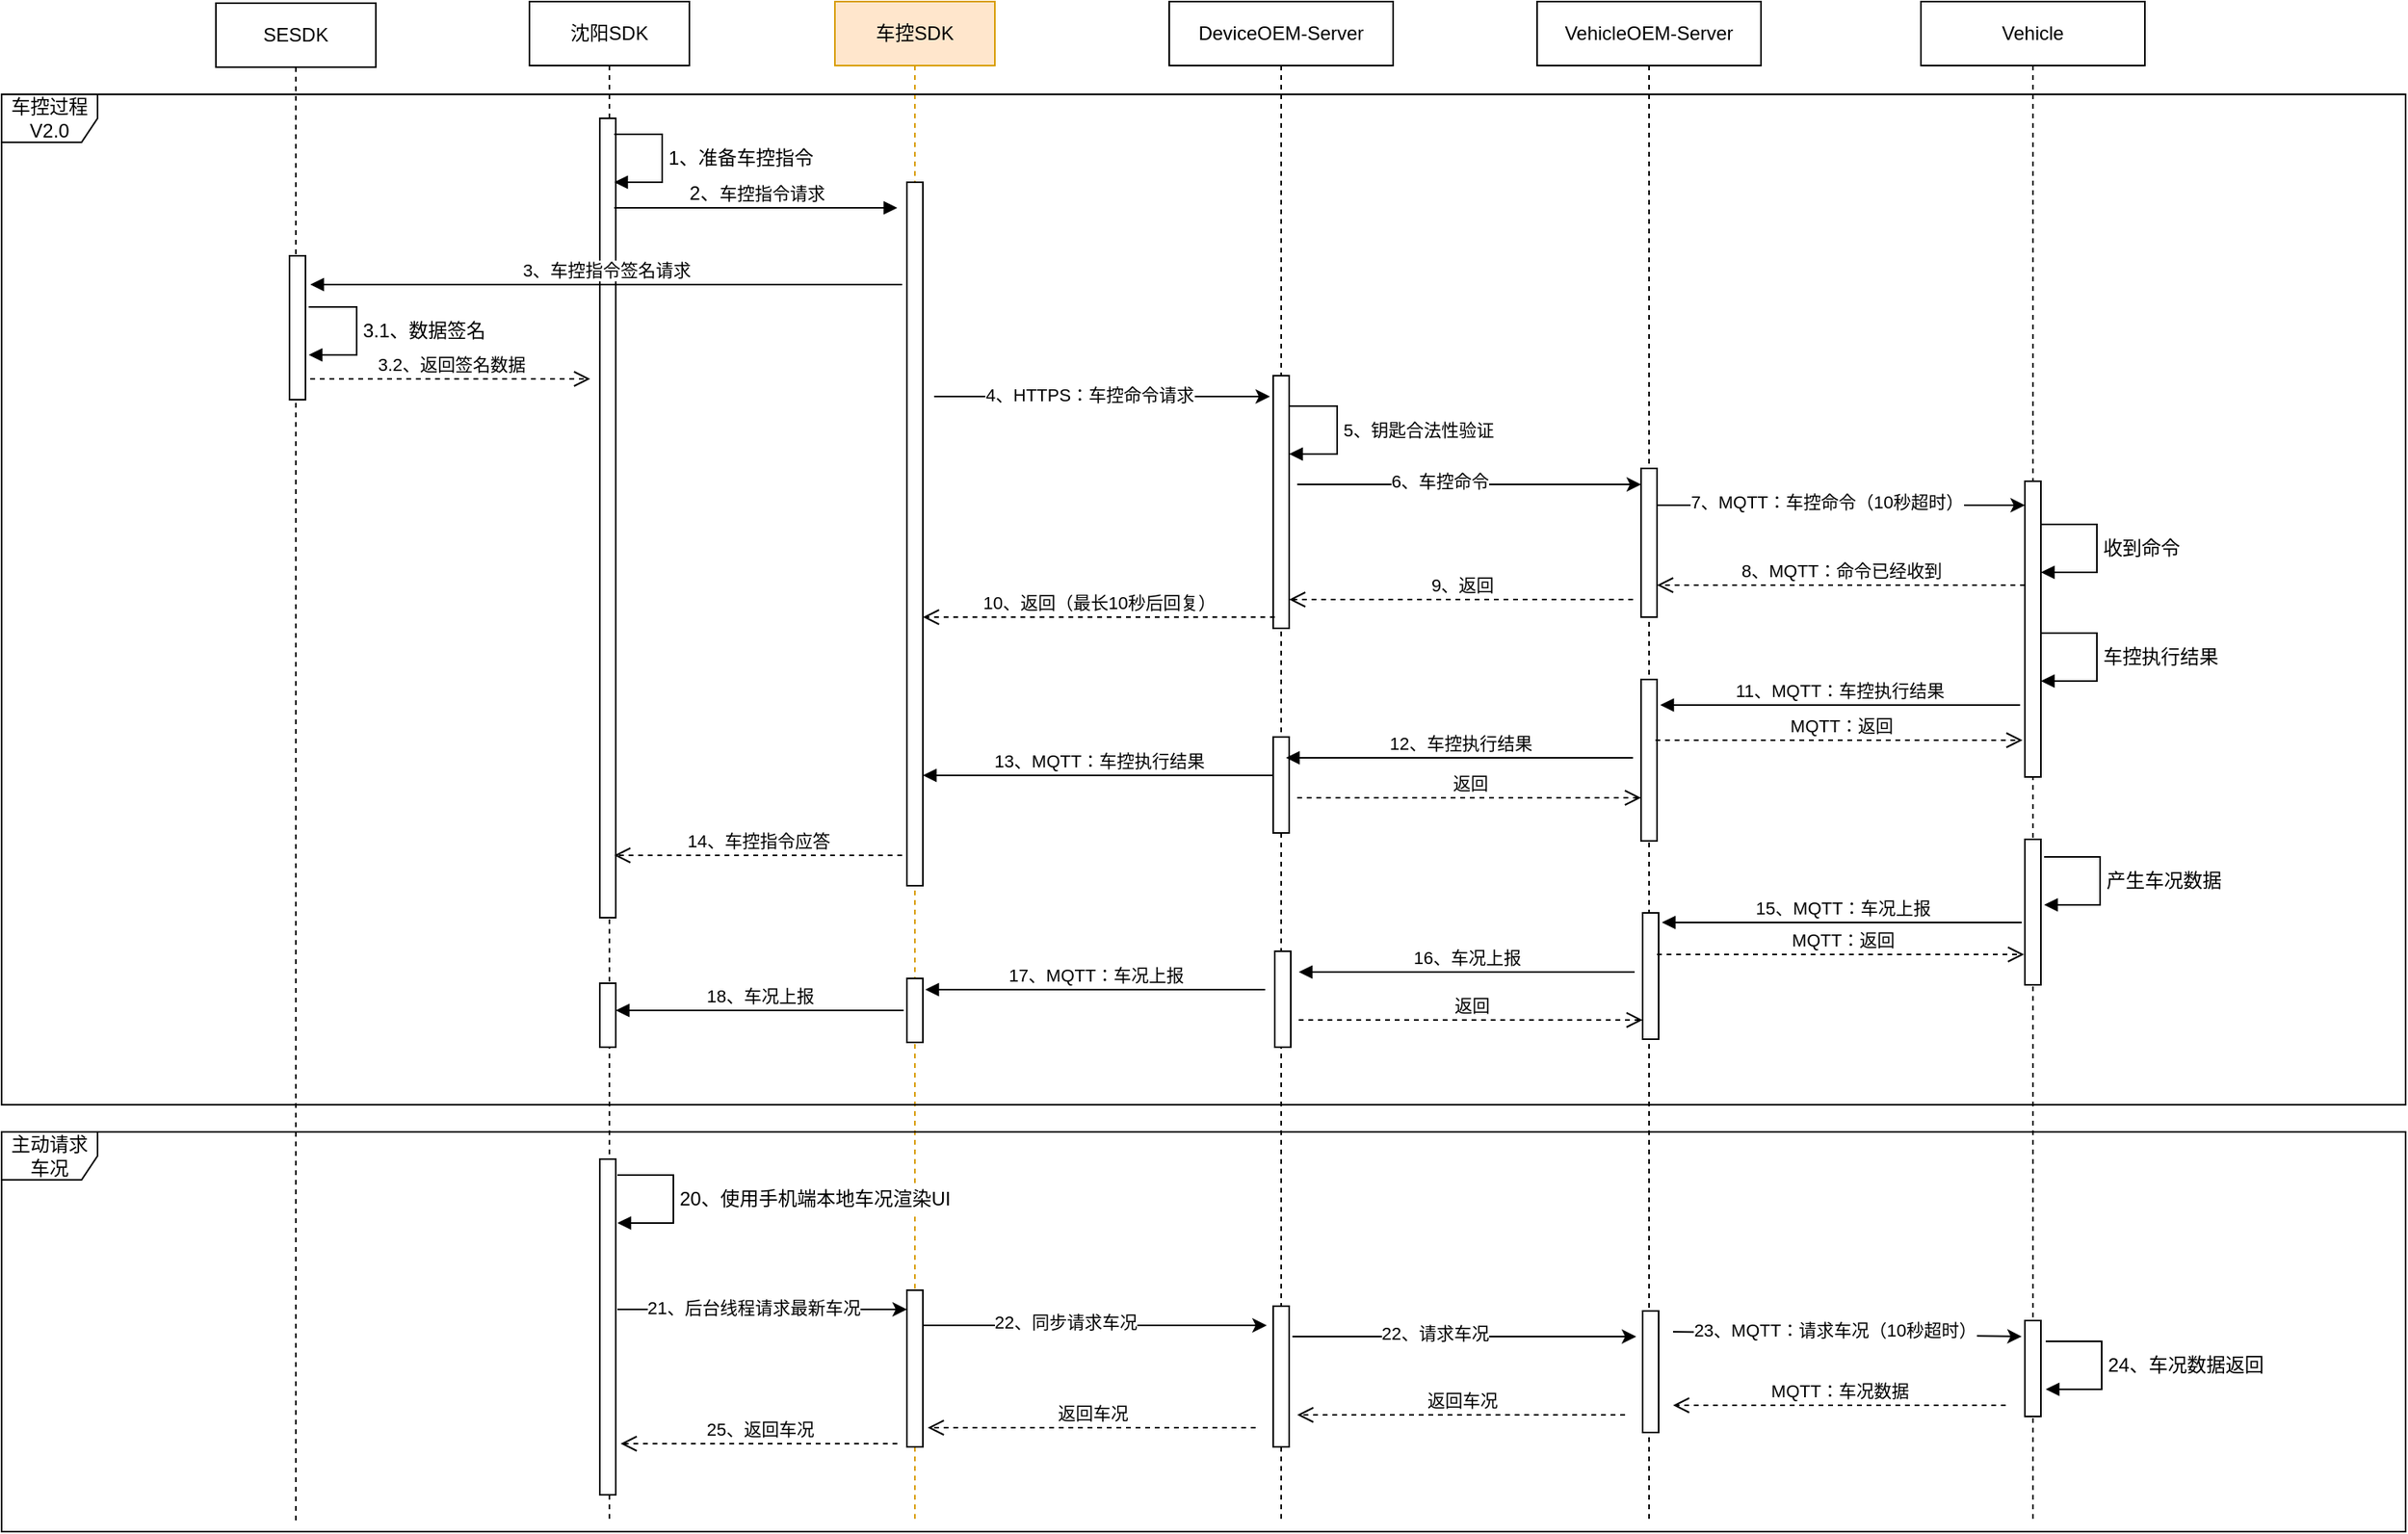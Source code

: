 <mxfile version="24.7.15">
  <diagram name="第 1 页" id="_HwajRiNFtwBDf4wMEr2">
    <mxGraphModel dx="2901" dy="1193" grid="1" gridSize="10" guides="1" tooltips="1" connect="1" arrows="1" fold="1" page="1" pageScale="1" pageWidth="827" pageHeight="1169" math="0" shadow="0">
      <root>
        <mxCell id="0" />
        <mxCell id="1" parent="0" />
        <mxCell id="nmwjDRBDZmFMRTuQTV6h-51" value="车控SDK" style="shape=umlLifeline;perimeter=lifelinePerimeter;whiteSpace=wrap;html=1;container=0;dropTarget=0;collapsible=0;recursiveResize=0;outlineConnect=0;portConstraint=eastwest;newEdgeStyle={&quot;edgeStyle&quot;:&quot;elbowEdgeStyle&quot;,&quot;elbow&quot;:&quot;vertical&quot;,&quot;curved&quot;:0,&quot;rounded&quot;:0};fillColor=#ffe6cc;strokeColor=#d79b00;" parent="1" vertex="1">
          <mxGeometry x="-272" y="40" width="100" height="950" as="geometry" />
        </mxCell>
        <mxCell id="nmwjDRBDZmFMRTuQTV6h-52" value="" style="html=1;points=[];perimeter=orthogonalPerimeter;outlineConnect=0;targetShapes=umlLifeline;portConstraint=eastwest;newEdgeStyle={&quot;edgeStyle&quot;:&quot;elbowEdgeStyle&quot;,&quot;elbow&quot;:&quot;vertical&quot;,&quot;curved&quot;:0,&quot;rounded&quot;:0};" parent="nmwjDRBDZmFMRTuQTV6h-51" vertex="1">
          <mxGeometry x="45" y="113" width="10" height="440" as="geometry" />
        </mxCell>
        <mxCell id="nmwjDRBDZmFMRTuQTV6h-53" value="沈阳SDK" style="shape=umlLifeline;perimeter=lifelinePerimeter;whiteSpace=wrap;html=1;container=0;dropTarget=0;collapsible=0;recursiveResize=0;outlineConnect=0;portConstraint=eastwest;newEdgeStyle={&quot;edgeStyle&quot;:&quot;elbowEdgeStyle&quot;,&quot;elbow&quot;:&quot;vertical&quot;,&quot;curved&quot;:0,&quot;rounded&quot;:0};" parent="1" vertex="1">
          <mxGeometry x="-463" y="40" width="100" height="950" as="geometry" />
        </mxCell>
        <mxCell id="nmwjDRBDZmFMRTuQTV6h-54" value="" style="html=1;points=[];perimeter=orthogonalPerimeter;outlineConnect=0;targetShapes=umlLifeline;portConstraint=eastwest;newEdgeStyle={&quot;edgeStyle&quot;:&quot;elbowEdgeStyle&quot;,&quot;elbow&quot;:&quot;vertical&quot;,&quot;curved&quot;:0,&quot;rounded&quot;:0};" parent="nmwjDRBDZmFMRTuQTV6h-53" vertex="1">
          <mxGeometry x="44" y="73" width="10" height="500" as="geometry" />
        </mxCell>
        <mxCell id="UPgxkfS9yM4EmyFrJnMO-11" value="" style="html=1;points=[];perimeter=orthogonalPerimeter;outlineConnect=0;targetShapes=umlLifeline;portConstraint=eastwest;newEdgeStyle={&quot;edgeStyle&quot;:&quot;elbowEdgeStyle&quot;,&quot;elbow&quot;:&quot;vertical&quot;,&quot;curved&quot;:0,&quot;rounded&quot;:0};" vertex="1" parent="nmwjDRBDZmFMRTuQTV6h-53">
          <mxGeometry x="44" y="614" width="10" height="40" as="geometry" />
        </mxCell>
        <mxCell id="UPgxkfS9yM4EmyFrJnMO-29" value="" style="html=1;points=[];perimeter=orthogonalPerimeter;outlineConnect=0;targetShapes=umlLifeline;portConstraint=eastwest;newEdgeStyle={&quot;edgeStyle&quot;:&quot;elbowEdgeStyle&quot;,&quot;elbow&quot;:&quot;vertical&quot;,&quot;curved&quot;:0,&quot;rounded&quot;:0};" vertex="1" parent="nmwjDRBDZmFMRTuQTV6h-53">
          <mxGeometry x="44" y="724" width="10" height="210" as="geometry" />
        </mxCell>
        <mxCell id="nmwjDRBDZmFMRTuQTV6h-55" value="&lt;span style=&quot;font-size: 12px; text-align: left;&quot;&gt;2、&lt;/span&gt;车控指令请求" style="html=1;verticalAlign=bottom;endArrow=none;edgeStyle=elbowEdgeStyle;elbow=horizontal;curved=0;rounded=0;startArrow=block;startFill=1;endFill=0;" parent="1" edge="1">
          <mxGeometry relative="1" as="geometry">
            <mxPoint x="-233" y="169" as="sourcePoint" />
            <Array as="points" />
            <mxPoint x="-410" y="169" as="targetPoint" />
          </mxGeometry>
        </mxCell>
        <mxCell id="nmwjDRBDZmFMRTuQTV6h-57" value="DeviceOEM-Server" style="shape=umlLifeline;perimeter=lifelinePerimeter;whiteSpace=wrap;html=1;container=0;dropTarget=0;collapsible=0;recursiveResize=0;outlineConnect=0;portConstraint=eastwest;newEdgeStyle={&quot;edgeStyle&quot;:&quot;elbowEdgeStyle&quot;,&quot;elbow&quot;:&quot;vertical&quot;,&quot;curved&quot;:0,&quot;rounded&quot;:0};" parent="1" vertex="1">
          <mxGeometry x="-63" y="40" width="140" height="950" as="geometry" />
        </mxCell>
        <mxCell id="nmwjDRBDZmFMRTuQTV6h-58" value="" style="html=1;points=[];perimeter=orthogonalPerimeter;outlineConnect=0;targetShapes=umlLifeline;portConstraint=eastwest;newEdgeStyle={&quot;edgeStyle&quot;:&quot;elbowEdgeStyle&quot;,&quot;elbow&quot;:&quot;vertical&quot;,&quot;curved&quot;:0,&quot;rounded&quot;:0};" parent="nmwjDRBDZmFMRTuQTV6h-57" vertex="1">
          <mxGeometry x="65" y="234" width="10" height="158" as="geometry" />
        </mxCell>
        <mxCell id="nmwjDRBDZmFMRTuQTV6h-78" value="" style="html=1;points=[];perimeter=orthogonalPerimeter;outlineConnect=0;targetShapes=umlLifeline;portConstraint=eastwest;newEdgeStyle={&quot;edgeStyle&quot;:&quot;elbowEdgeStyle&quot;,&quot;elbow&quot;:&quot;vertical&quot;,&quot;curved&quot;:0,&quot;rounded&quot;:0};" parent="nmwjDRBDZmFMRTuQTV6h-57" vertex="1">
          <mxGeometry x="65" y="460" width="10" height="60" as="geometry" />
        </mxCell>
        <mxCell id="nmwjDRBDZmFMRTuQTV6h-59" value="VehicleOEM-Server" style="shape=umlLifeline;perimeter=lifelinePerimeter;whiteSpace=wrap;html=1;container=0;dropTarget=0;collapsible=0;recursiveResize=0;outlineConnect=0;portConstraint=eastwest;newEdgeStyle={&quot;edgeStyle&quot;:&quot;elbowEdgeStyle&quot;,&quot;elbow&quot;:&quot;vertical&quot;,&quot;curved&quot;:0,&quot;rounded&quot;:0};" parent="1" vertex="1">
          <mxGeometry x="167" y="40" width="140" height="950" as="geometry" />
        </mxCell>
        <mxCell id="nmwjDRBDZmFMRTuQTV6h-60" value="" style="html=1;points=[];perimeter=orthogonalPerimeter;outlineConnect=0;targetShapes=umlLifeline;portConstraint=eastwest;newEdgeStyle={&quot;edgeStyle&quot;:&quot;elbowEdgeStyle&quot;,&quot;elbow&quot;:&quot;vertical&quot;,&quot;curved&quot;:0,&quot;rounded&quot;:0};" parent="nmwjDRBDZmFMRTuQTV6h-59" vertex="1">
          <mxGeometry x="65" y="292" width="10" height="93" as="geometry" />
        </mxCell>
        <mxCell id="nmwjDRBDZmFMRTuQTV6h-82" value="" style="html=1;points=[];perimeter=orthogonalPerimeter;outlineConnect=0;targetShapes=umlLifeline;portConstraint=eastwest;newEdgeStyle={&quot;edgeStyle&quot;:&quot;elbowEdgeStyle&quot;,&quot;elbow&quot;:&quot;vertical&quot;,&quot;curved&quot;:0,&quot;rounded&quot;:0};" parent="nmwjDRBDZmFMRTuQTV6h-59" vertex="1">
          <mxGeometry x="65" y="424" width="10" height="101" as="geometry" />
        </mxCell>
        <mxCell id="nmwjDRBDZmFMRTuQTV6h-117" value="" style="html=1;points=[];perimeter=orthogonalPerimeter;outlineConnect=0;targetShapes=umlLifeline;portConstraint=eastwest;newEdgeStyle={&quot;edgeStyle&quot;:&quot;elbowEdgeStyle&quot;,&quot;elbow&quot;:&quot;vertical&quot;,&quot;curved&quot;:0,&quot;rounded&quot;:0};" parent="nmwjDRBDZmFMRTuQTV6h-59" vertex="1">
          <mxGeometry x="-164" y="594" width="10" height="60" as="geometry" />
        </mxCell>
        <mxCell id="nmwjDRBDZmFMRTuQTV6h-118" value="" style="html=1;points=[];perimeter=orthogonalPerimeter;outlineConnect=0;targetShapes=umlLifeline;portConstraint=eastwest;newEdgeStyle={&quot;edgeStyle&quot;:&quot;elbowEdgeStyle&quot;,&quot;elbow&quot;:&quot;vertical&quot;,&quot;curved&quot;:0,&quot;rounded&quot;:0};" parent="nmwjDRBDZmFMRTuQTV6h-59" vertex="1">
          <mxGeometry x="66" y="570" width="10" height="79" as="geometry" />
        </mxCell>
        <mxCell id="nmwjDRBDZmFMRTuQTV6h-121" value="15、MQTT：车况上报" style="html=1;verticalAlign=bottom;endArrow=block;edgeStyle=elbowEdgeStyle;elbow=vertical;curved=0;rounded=0;" parent="nmwjDRBDZmFMRTuQTV6h-59" edge="1">
          <mxGeometry relative="1" as="geometry">
            <mxPoint x="303" y="576" as="sourcePoint" />
            <Array as="points" />
            <mxPoint x="78" y="576" as="targetPoint" />
          </mxGeometry>
        </mxCell>
        <mxCell id="nmwjDRBDZmFMRTuQTV6h-122" value="MQTT：返回" style="html=1;verticalAlign=bottom;endArrow=open;dashed=1;endSize=8;edgeStyle=elbowEdgeStyle;elbow=vertical;curved=0;rounded=0;" parent="nmwjDRBDZmFMRTuQTV6h-59" edge="1">
          <mxGeometry x="0.006" relative="1" as="geometry">
            <mxPoint x="304.5" y="596" as="targetPoint" />
            <Array as="points">
              <mxPoint x="165" y="596" />
            </Array>
            <mxPoint x="75" y="596" as="sourcePoint" />
            <mxPoint as="offset" />
          </mxGeometry>
        </mxCell>
        <mxCell id="nmwjDRBDZmFMRTuQTV6h-123" value="16、车况上报" style="html=1;verticalAlign=bottom;endArrow=block;edgeStyle=elbowEdgeStyle;elbow=vertical;curved=0;rounded=0;" parent="nmwjDRBDZmFMRTuQTV6h-59" edge="1">
          <mxGeometry relative="1" as="geometry">
            <mxPoint x="61" y="607" as="sourcePoint" />
            <Array as="points" />
            <mxPoint x="-149" y="607" as="targetPoint" />
          </mxGeometry>
        </mxCell>
        <mxCell id="nmwjDRBDZmFMRTuQTV6h-125" value="17、MQTT：车况上报" style="html=1;verticalAlign=bottom;endArrow=block;edgeStyle=elbowEdgeStyle;elbow=vertical;curved=0;rounded=0;" parent="nmwjDRBDZmFMRTuQTV6h-59" edge="1">
          <mxGeometry relative="1" as="geometry">
            <mxPoint x="-170" y="618" as="sourcePoint" />
            <Array as="points" />
            <mxPoint x="-382.5" y="618" as="targetPoint" />
          </mxGeometry>
        </mxCell>
        <mxCell id="nmwjDRBDZmFMRTuQTV6h-127" value="返回" style="html=1;verticalAlign=bottom;endArrow=open;dashed=1;endSize=8;edgeStyle=elbowEdgeStyle;elbow=vertical;curved=0;rounded=0;" parent="nmwjDRBDZmFMRTuQTV6h-59" edge="1">
          <mxGeometry x="0.006" relative="1" as="geometry">
            <mxPoint x="66" y="637" as="targetPoint" />
            <Array as="points">
              <mxPoint x="-59" y="637" />
            </Array>
            <mxPoint x="-149" y="637" as="sourcePoint" />
            <mxPoint as="offset" />
          </mxGeometry>
        </mxCell>
        <mxCell id="UPgxkfS9yM4EmyFrJnMO-20" value="" style="html=1;points=[];perimeter=orthogonalPerimeter;outlineConnect=0;targetShapes=umlLifeline;portConstraint=eastwest;newEdgeStyle={&quot;edgeStyle&quot;:&quot;elbowEdgeStyle&quot;,&quot;elbow&quot;:&quot;vertical&quot;,&quot;curved&quot;:0,&quot;rounded&quot;:0};" vertex="1" parent="nmwjDRBDZmFMRTuQTV6h-59">
          <mxGeometry x="66" y="819" width="10" height="76" as="geometry" />
        </mxCell>
        <mxCell id="nmwjDRBDZmFMRTuQTV6h-62" value="Vehicle" style="shape=umlLifeline;perimeter=lifelinePerimeter;whiteSpace=wrap;html=1;container=0;dropTarget=0;collapsible=0;recursiveResize=0;outlineConnect=0;portConstraint=eastwest;newEdgeStyle={&quot;edgeStyle&quot;:&quot;elbowEdgeStyle&quot;,&quot;elbow&quot;:&quot;vertical&quot;,&quot;curved&quot;:0,&quot;rounded&quot;:0};" parent="1" vertex="1">
          <mxGeometry x="407" y="40" width="140" height="950" as="geometry" />
        </mxCell>
        <mxCell id="nmwjDRBDZmFMRTuQTV6h-63" value="" style="html=1;points=[];perimeter=orthogonalPerimeter;outlineConnect=0;targetShapes=umlLifeline;portConstraint=eastwest;newEdgeStyle={&quot;edgeStyle&quot;:&quot;elbowEdgeStyle&quot;,&quot;elbow&quot;:&quot;vertical&quot;,&quot;curved&quot;:0,&quot;rounded&quot;:0};" parent="nmwjDRBDZmFMRTuQTV6h-62" vertex="1">
          <mxGeometry x="65" y="300" width="10" height="185" as="geometry" />
        </mxCell>
        <mxCell id="nmwjDRBDZmFMRTuQTV6h-64" value="收到命令" style="html=1;align=left;spacingLeft=2;endArrow=block;rounded=0;edgeStyle=orthogonalEdgeStyle;curved=0;rounded=0;fontFamily=Helvetica;fontSize=12;fontColor=default;" parent="nmwjDRBDZmFMRTuQTV6h-62" edge="1">
          <mxGeometry relative="1" as="geometry">
            <mxPoint x="75" y="327" as="sourcePoint" />
            <Array as="points">
              <mxPoint x="110" y="327" />
              <mxPoint x="110" y="357" />
            </Array>
            <mxPoint x="75" y="357" as="targetPoint" />
          </mxGeometry>
        </mxCell>
        <mxCell id="nmwjDRBDZmFMRTuQTV6h-115" value="" style="html=1;points=[];perimeter=orthogonalPerimeter;outlineConnect=0;targetShapes=umlLifeline;portConstraint=eastwest;newEdgeStyle={&quot;edgeStyle&quot;:&quot;elbowEdgeStyle&quot;,&quot;elbow&quot;:&quot;vertical&quot;,&quot;curved&quot;:0,&quot;rounded&quot;:0};" parent="nmwjDRBDZmFMRTuQTV6h-62" vertex="1">
          <mxGeometry x="65" y="524" width="10" height="91" as="geometry" />
        </mxCell>
        <mxCell id="UPgxkfS9yM4EmyFrJnMO-21" value="" style="html=1;points=[];perimeter=orthogonalPerimeter;outlineConnect=0;targetShapes=umlLifeline;portConstraint=eastwest;newEdgeStyle={&quot;edgeStyle&quot;:&quot;elbowEdgeStyle&quot;,&quot;elbow&quot;:&quot;vertical&quot;,&quot;curved&quot;:0,&quot;rounded&quot;:0};" vertex="1" parent="nmwjDRBDZmFMRTuQTV6h-62">
          <mxGeometry x="65" y="825" width="10" height="60" as="geometry" />
        </mxCell>
        <mxCell id="nmwjDRBDZmFMRTuQTV6h-67" value="&lt;font style=&quot;font-size: 11px;&quot;&gt;5、钥匙合法性&lt;/font&gt;&lt;span style=&quot;font-size: 11px;&quot;&gt;验证&lt;/span&gt;" style="html=1;align=left;spacingLeft=2;endArrow=block;rounded=0;edgeStyle=orthogonalEdgeStyle;curved=0;rounded=0;fontFamily=Helvetica;fontSize=12;fontColor=default;" parent="1" edge="1">
          <mxGeometry relative="1" as="geometry">
            <mxPoint x="12" y="293" as="sourcePoint" />
            <Array as="points">
              <mxPoint x="42" y="293" />
              <mxPoint x="42" y="323" />
            </Array>
            <mxPoint x="12" y="323" as="targetPoint" />
          </mxGeometry>
        </mxCell>
        <mxCell id="nmwjDRBDZmFMRTuQTV6h-69" value="3.1、数据签名" style="html=1;align=left;spacingLeft=2;endArrow=block;rounded=0;edgeStyle=orthogonalEdgeStyle;curved=0;rounded=0;fontFamily=Helvetica;fontSize=12;fontColor=default;" parent="1" edge="1">
          <mxGeometry relative="1" as="geometry">
            <mxPoint x="-601" y="231" as="sourcePoint" />
            <Array as="points">
              <mxPoint x="-571" y="231" />
              <mxPoint x="-571" y="261" />
            </Array>
            <mxPoint x="-601" y="261" as="targetPoint" />
            <mxPoint as="offset" />
          </mxGeometry>
        </mxCell>
        <mxCell id="nmwjDRBDZmFMRTuQTV6h-70" value="" style="endArrow=classic;html=1;rounded=0;" parent="1" edge="1">
          <mxGeometry width="50" height="50" relative="1" as="geometry">
            <mxPoint x="17" y="342" as="sourcePoint" />
            <mxPoint x="232" y="342" as="targetPoint" />
          </mxGeometry>
        </mxCell>
        <mxCell id="nmwjDRBDZmFMRTuQTV6h-71" value="6、车控命令" style="edgeLabel;html=1;align=center;verticalAlign=middle;resizable=0;points=[];" parent="nmwjDRBDZmFMRTuQTV6h-70" vertex="1" connectable="0">
          <mxGeometry x="-0.17" y="2" relative="1" as="geometry">
            <mxPoint as="offset" />
          </mxGeometry>
        </mxCell>
        <mxCell id="nmwjDRBDZmFMRTuQTV6h-72" value="9、返回" style="html=1;verticalAlign=bottom;endArrow=open;dashed=1;endSize=8;edgeStyle=elbowEdgeStyle;elbow=vertical;curved=0;rounded=0;" parent="1" edge="1">
          <mxGeometry relative="1" as="geometry">
            <mxPoint x="12" y="414" as="targetPoint" />
            <Array as="points" />
            <mxPoint x="227" y="414" as="sourcePoint" />
          </mxGeometry>
        </mxCell>
        <mxCell id="nmwjDRBDZmFMRTuQTV6h-73" value="10、返回（最长10秒后回复）" style="html=1;verticalAlign=bottom;endArrow=open;dashed=1;endSize=8;edgeStyle=elbowEdgeStyle;elbow=vertical;curved=0;rounded=0;" parent="1" edge="1">
          <mxGeometry relative="1" as="geometry">
            <mxPoint x="-217" y="425" as="targetPoint" />
            <Array as="points" />
            <mxPoint x="3" y="425" as="sourcePoint" />
            <mxPoint as="offset" />
          </mxGeometry>
        </mxCell>
        <mxCell id="nmwjDRBDZmFMRTuQTV6h-93" value="车控执行结果" style="html=1;align=left;spacingLeft=2;endArrow=block;rounded=0;edgeStyle=orthogonalEdgeStyle;curved=0;rounded=0;fontFamily=Helvetica;fontSize=12;fontColor=default;" parent="1" edge="1">
          <mxGeometry relative="1" as="geometry">
            <mxPoint x="482" y="435" as="sourcePoint" />
            <Array as="points">
              <mxPoint x="517" y="435" />
              <mxPoint x="517" y="465" />
            </Array>
            <mxPoint x="482" y="465" as="targetPoint" />
          </mxGeometry>
        </mxCell>
        <mxCell id="nmwjDRBDZmFMRTuQTV6h-96" value="" style="endArrow=classic;html=1;rounded=0;" parent="1" edge="1">
          <mxGeometry width="50" height="50" relative="1" as="geometry">
            <mxPoint x="242" y="355" as="sourcePoint" />
            <mxPoint x="472" y="355" as="targetPoint" />
          </mxGeometry>
        </mxCell>
        <mxCell id="nmwjDRBDZmFMRTuQTV6h-97" value="7、MQTT：车控命令（10秒超时）" style="edgeLabel;html=1;align=center;verticalAlign=middle;resizable=0;points=[];" parent="nmwjDRBDZmFMRTuQTV6h-96" vertex="1" connectable="0">
          <mxGeometry x="-0.17" y="2" relative="1" as="geometry">
            <mxPoint x="10" as="offset" />
          </mxGeometry>
        </mxCell>
        <mxCell id="nmwjDRBDZmFMRTuQTV6h-98" value="8、MQTT：命令已经收到" style="html=1;verticalAlign=bottom;endArrow=open;dashed=1;endSize=8;edgeStyle=elbowEdgeStyle;elbow=vertical;curved=0;rounded=0;" parent="1" edge="1">
          <mxGeometry relative="1" as="geometry">
            <mxPoint x="242" y="405" as="targetPoint" />
            <Array as="points" />
            <mxPoint x="472" y="405" as="sourcePoint" />
          </mxGeometry>
        </mxCell>
        <mxCell id="nmwjDRBDZmFMRTuQTV6h-99" value="1、准备车控指令" style="html=1;align=left;spacingLeft=2;endArrow=block;rounded=0;edgeStyle=orthogonalEdgeStyle;curved=0;rounded=0;fontFamily=Helvetica;fontSize=12;fontColor=default;" parent="1" edge="1">
          <mxGeometry relative="1" as="geometry">
            <mxPoint x="-410" y="123" as="sourcePoint" />
            <Array as="points">
              <mxPoint x="-380" y="123" />
              <mxPoint x="-380" y="153" />
            </Array>
            <mxPoint x="-410" y="153" as="targetPoint" />
          </mxGeometry>
        </mxCell>
        <mxCell id="nmwjDRBDZmFMRTuQTV6h-65" value="" style="endArrow=classic;html=1;rounded=0;" parent="1" edge="1">
          <mxGeometry width="50" height="50" relative="1" as="geometry">
            <mxPoint x="-210" y="287" as="sourcePoint" />
            <mxPoint y="287" as="targetPoint" />
          </mxGeometry>
        </mxCell>
        <mxCell id="nmwjDRBDZmFMRTuQTV6h-66" value="4、HTTPS：车控命令请求" style="edgeLabel;html=1;align=center;verticalAlign=middle;resizable=0;points=[];" parent="nmwjDRBDZmFMRTuQTV6h-65" vertex="1" connectable="0">
          <mxGeometry x="-0.17" y="2" relative="1" as="geometry">
            <mxPoint x="10" y="1" as="offset" />
          </mxGeometry>
        </mxCell>
        <mxCell id="nmwjDRBDZmFMRTuQTV6h-105" value="11、MQTT：车控执行结果" style="html=1;verticalAlign=bottom;endArrow=block;edgeStyle=elbowEdgeStyle;elbow=vertical;curved=0;rounded=0;" parent="1" edge="1">
          <mxGeometry x="0.004" relative="1" as="geometry">
            <mxPoint x="469" y="480" as="sourcePoint" />
            <Array as="points" />
            <mxPoint x="244" y="480" as="targetPoint" />
            <mxPoint as="offset" />
          </mxGeometry>
        </mxCell>
        <mxCell id="nmwjDRBDZmFMRTuQTV6h-106" value="MQTT：返回" style="html=1;verticalAlign=bottom;endArrow=open;dashed=1;endSize=8;edgeStyle=elbowEdgeStyle;elbow=vertical;curved=0;rounded=0;" parent="1" edge="1">
          <mxGeometry x="0.006" relative="1" as="geometry">
            <mxPoint x="470.5" y="502" as="targetPoint" />
            <Array as="points">
              <mxPoint x="331" y="502" />
            </Array>
            <mxPoint x="241" y="502" as="sourcePoint" />
            <mxPoint as="offset" />
          </mxGeometry>
        </mxCell>
        <mxCell id="nmwjDRBDZmFMRTuQTV6h-107" value="12、车控执行结果" style="html=1;verticalAlign=bottom;endArrow=block;edgeStyle=elbowEdgeStyle;elbow=vertical;curved=0;rounded=0;" parent="1" edge="1">
          <mxGeometry relative="1" as="geometry">
            <mxPoint x="227" y="513" as="sourcePoint" />
            <Array as="points" />
            <mxPoint x="10" y="513" as="targetPoint" />
          </mxGeometry>
        </mxCell>
        <mxCell id="nmwjDRBDZmFMRTuQTV6h-109" value="13、MQTT：车控执行结果" style="html=1;verticalAlign=bottom;endArrow=block;edgeStyle=elbowEdgeStyle;elbow=vertical;curved=0;rounded=0;" parent="1" edge="1">
          <mxGeometry relative="1" as="geometry">
            <mxPoint x="2" y="524" as="sourcePoint" />
            <Array as="points" />
            <mxPoint x="-217" y="524" as="targetPoint" />
          </mxGeometry>
        </mxCell>
        <mxCell id="nmwjDRBDZmFMRTuQTV6h-112" value="返回" style="html=1;verticalAlign=bottom;endArrow=open;dashed=1;endSize=8;edgeStyle=elbowEdgeStyle;elbow=vertical;curved=0;rounded=0;" parent="1" edge="1">
          <mxGeometry x="0.006" relative="1" as="geometry">
            <mxPoint x="232" y="538" as="targetPoint" />
            <Array as="points">
              <mxPoint x="107" y="538" />
            </Array>
            <mxPoint x="17" y="538" as="sourcePoint" />
            <mxPoint as="offset" />
          </mxGeometry>
        </mxCell>
        <mxCell id="nmwjDRBDZmFMRTuQTV6h-116" value="产生车况数据" style="html=1;align=left;spacingLeft=2;endArrow=block;rounded=0;edgeStyle=orthogonalEdgeStyle;curved=0;rounded=0;fontFamily=Helvetica;fontSize=12;fontColor=default;" parent="1" edge="1">
          <mxGeometry relative="1" as="geometry">
            <mxPoint x="484" y="575" as="sourcePoint" />
            <Array as="points">
              <mxPoint x="519" y="575" />
              <mxPoint x="519" y="605" />
            </Array>
            <mxPoint x="484" y="605" as="targetPoint" />
          </mxGeometry>
        </mxCell>
        <mxCell id="nmwjDRBDZmFMRTuQTV6h-132" value="车控过程V2.0" style="shape=umlFrame;whiteSpace=wrap;html=1;pointerEvents=0;sketch=0;strokeColor=default;align=center;verticalAlign=middle;fontFamily=Helvetica;fontSize=12;fontColor=default;fillColor=default;" parent="1" vertex="1">
          <mxGeometry x="-793" y="98" width="1503" height="632" as="geometry" />
        </mxCell>
        <mxCell id="UPgxkfS9yM4EmyFrJnMO-1" value="SESDK" style="shape=umlLifeline;perimeter=lifelinePerimeter;whiteSpace=wrap;html=1;container=0;dropTarget=0;collapsible=0;recursiveResize=0;outlineConnect=0;portConstraint=eastwest;newEdgeStyle={&quot;edgeStyle&quot;:&quot;elbowEdgeStyle&quot;,&quot;elbow&quot;:&quot;vertical&quot;,&quot;curved&quot;:0,&quot;rounded&quot;:0};" vertex="1" parent="1">
          <mxGeometry x="-659" y="41" width="100" height="949" as="geometry" />
        </mxCell>
        <mxCell id="UPgxkfS9yM4EmyFrJnMO-2" value="" style="html=1;points=[];perimeter=orthogonalPerimeter;outlineConnect=0;targetShapes=umlLifeline;portConstraint=eastwest;newEdgeStyle={&quot;edgeStyle&quot;:&quot;elbowEdgeStyle&quot;,&quot;elbow&quot;:&quot;vertical&quot;,&quot;curved&quot;:0,&quot;rounded&quot;:0};" vertex="1" parent="UPgxkfS9yM4EmyFrJnMO-1">
          <mxGeometry x="46" y="158" width="10" height="90" as="geometry" />
        </mxCell>
        <mxCell id="UPgxkfS9yM4EmyFrJnMO-5" value="3.2、返回签名数据" style="html=1;verticalAlign=bottom;endArrow=open;dashed=1;endSize=8;edgeStyle=elbowEdgeStyle;elbow=vertical;curved=0;rounded=0;" edge="1" parent="1">
          <mxGeometry x="0.006" relative="1" as="geometry">
            <mxPoint x="-425" y="276" as="targetPoint" />
            <Array as="points">
              <mxPoint x="-510" y="276" />
            </Array>
            <mxPoint x="-600" y="276" as="sourcePoint" />
            <mxPoint as="offset" />
          </mxGeometry>
        </mxCell>
        <mxCell id="UPgxkfS9yM4EmyFrJnMO-8" value="3、车控指令签名请求" style="html=1;verticalAlign=bottom;endArrow=block;edgeStyle=elbowEdgeStyle;elbow=vertical;curved=0;rounded=0;" edge="1" parent="1">
          <mxGeometry relative="1" as="geometry">
            <mxPoint x="-230" y="217" as="sourcePoint" />
            <Array as="points" />
            <mxPoint x="-600" y="217" as="targetPoint" />
          </mxGeometry>
        </mxCell>
        <mxCell id="UPgxkfS9yM4EmyFrJnMO-9" value="14、车控指令应答" style="html=1;verticalAlign=bottom;endArrow=open;dashed=1;endSize=8;edgeStyle=elbowEdgeStyle;elbow=horizontal;curved=0;rounded=0;" edge="1" parent="1">
          <mxGeometry relative="1" as="geometry">
            <mxPoint x="-410" y="574" as="targetPoint" />
            <Array as="points" />
            <mxPoint x="-230" y="574" as="sourcePoint" />
            <mxPoint as="offset" />
          </mxGeometry>
        </mxCell>
        <mxCell id="UPgxkfS9yM4EmyFrJnMO-10" value="" style="html=1;points=[];perimeter=orthogonalPerimeter;outlineConnect=0;targetShapes=umlLifeline;portConstraint=eastwest;newEdgeStyle={&quot;edgeStyle&quot;:&quot;elbowEdgeStyle&quot;,&quot;elbow&quot;:&quot;vertical&quot;,&quot;curved&quot;:0,&quot;rounded&quot;:0};" vertex="1" parent="1">
          <mxGeometry x="-227" y="651" width="10" height="40" as="geometry" />
        </mxCell>
        <mxCell id="UPgxkfS9yM4EmyFrJnMO-12" value="18、车况上报" style="html=1;verticalAlign=bottom;endArrow=block;edgeStyle=elbowEdgeStyle;elbow=vertical;curved=0;rounded=0;" edge="1" parent="1">
          <mxGeometry x="-0.003" relative="1" as="geometry">
            <mxPoint x="-229" y="671" as="sourcePoint" />
            <Array as="points" />
            <mxPoint x="-409" y="670.5" as="targetPoint" />
            <mxPoint as="offset" />
          </mxGeometry>
        </mxCell>
        <mxCell id="UPgxkfS9yM4EmyFrJnMO-13" value="" style="html=1;points=[];perimeter=orthogonalPerimeter;outlineConnect=0;targetShapes=umlLifeline;portConstraint=eastwest;newEdgeStyle={&quot;edgeStyle&quot;:&quot;elbowEdgeStyle&quot;,&quot;elbow&quot;:&quot;vertical&quot;,&quot;curved&quot;:0,&quot;rounded&quot;:0};" vertex="1" parent="1">
          <mxGeometry x="-227" y="846" width="10" height="98" as="geometry" />
        </mxCell>
        <mxCell id="UPgxkfS9yM4EmyFrJnMO-14" value="" style="endArrow=classic;html=1;rounded=0;" edge="1" parent="1">
          <mxGeometry width="50" height="50" relative="1" as="geometry">
            <mxPoint x="-408" y="858" as="sourcePoint" />
            <mxPoint x="-227" y="858" as="targetPoint" />
          </mxGeometry>
        </mxCell>
        <mxCell id="UPgxkfS9yM4EmyFrJnMO-15" value="&lt;div style=&quot;text-align: left;&quot;&gt;21、后台线程请求最新车况&lt;/div&gt;" style="edgeLabel;html=1;align=center;verticalAlign=middle;resizable=0;points=[];" vertex="1" connectable="0" parent="UPgxkfS9yM4EmyFrJnMO-14">
          <mxGeometry x="-0.17" y="2" relative="1" as="geometry">
            <mxPoint x="10" y="1" as="offset" />
          </mxGeometry>
        </mxCell>
        <mxCell id="UPgxkfS9yM4EmyFrJnMO-16" value="" style="html=1;points=[];perimeter=orthogonalPerimeter;outlineConnect=0;targetShapes=umlLifeline;portConstraint=eastwest;newEdgeStyle={&quot;edgeStyle&quot;:&quot;elbowEdgeStyle&quot;,&quot;elbow&quot;:&quot;vertical&quot;,&quot;curved&quot;:0,&quot;rounded&quot;:0};" vertex="1" parent="1">
          <mxGeometry x="2" y="856" width="10" height="88" as="geometry" />
        </mxCell>
        <mxCell id="UPgxkfS9yM4EmyFrJnMO-17" value="返回车况" style="html=1;verticalAlign=bottom;endArrow=open;dashed=1;endSize=8;edgeStyle=elbowEdgeStyle;elbow=horizontal;curved=0;rounded=0;" edge="1" parent="1">
          <mxGeometry relative="1" as="geometry">
            <mxPoint x="-214" y="932" as="targetPoint" />
            <Array as="points" />
            <mxPoint x="-9" y="932" as="sourcePoint" />
          </mxGeometry>
        </mxCell>
        <mxCell id="UPgxkfS9yM4EmyFrJnMO-18" value="" style="endArrow=classic;html=1;rounded=0;" edge="1" parent="1">
          <mxGeometry width="50" height="50" relative="1" as="geometry">
            <mxPoint x="-217" y="868" as="sourcePoint" />
            <mxPoint x="-2" y="868" as="targetPoint" />
          </mxGeometry>
        </mxCell>
        <mxCell id="UPgxkfS9yM4EmyFrJnMO-19" value="22、同步请求车况" style="edgeLabel;html=1;align=center;verticalAlign=middle;resizable=0;points=[];" vertex="1" connectable="0" parent="UPgxkfS9yM4EmyFrJnMO-18">
          <mxGeometry x="-0.17" y="2" relative="1" as="geometry">
            <mxPoint as="offset" />
          </mxGeometry>
        </mxCell>
        <mxCell id="UPgxkfS9yM4EmyFrJnMO-22" value="" style="endArrow=classic;html=1;rounded=0;" edge="1" parent="1">
          <mxGeometry width="50" height="50" relative="1" as="geometry">
            <mxPoint x="252" y="872" as="sourcePoint" />
            <mxPoint x="470" y="875" as="targetPoint" />
          </mxGeometry>
        </mxCell>
        <mxCell id="UPgxkfS9yM4EmyFrJnMO-23" value="23、MQTT：请求车况（10秒超时）" style="edgeLabel;html=1;align=center;verticalAlign=middle;resizable=0;points=[];" vertex="1" connectable="0" parent="UPgxkfS9yM4EmyFrJnMO-22">
          <mxGeometry x="-0.17" y="2" relative="1" as="geometry">
            <mxPoint x="10" as="offset" />
          </mxGeometry>
        </mxCell>
        <mxCell id="UPgxkfS9yM4EmyFrJnMO-24" value="MQTT：车况数据" style="html=1;verticalAlign=bottom;endArrow=open;dashed=1;endSize=8;edgeStyle=elbowEdgeStyle;elbow=vertical;curved=0;rounded=0;" edge="1" parent="1">
          <mxGeometry relative="1" as="geometry">
            <mxPoint x="252" y="918" as="targetPoint" />
            <Array as="points" />
            <mxPoint x="460" y="918" as="sourcePoint" />
          </mxGeometry>
        </mxCell>
        <mxCell id="UPgxkfS9yM4EmyFrJnMO-25" value="返回车况" style="html=1;verticalAlign=bottom;endArrow=open;dashed=1;endSize=8;edgeStyle=elbowEdgeStyle;elbow=vertical;curved=0;rounded=0;" edge="1" parent="1">
          <mxGeometry relative="1" as="geometry">
            <mxPoint x="17" y="924" as="targetPoint" />
            <Array as="points" />
            <mxPoint x="222" y="924" as="sourcePoint" />
          </mxGeometry>
        </mxCell>
        <mxCell id="UPgxkfS9yM4EmyFrJnMO-26" value="" style="endArrow=classic;html=1;rounded=0;" edge="1" parent="1">
          <mxGeometry width="50" height="50" relative="1" as="geometry">
            <mxPoint x="14" y="875" as="sourcePoint" />
            <mxPoint x="229" y="875" as="targetPoint" />
          </mxGeometry>
        </mxCell>
        <mxCell id="UPgxkfS9yM4EmyFrJnMO-27" value="22、请求车况" style="edgeLabel;html=1;align=center;verticalAlign=middle;resizable=0;points=[];" vertex="1" connectable="0" parent="UPgxkfS9yM4EmyFrJnMO-26">
          <mxGeometry x="-0.17" y="2" relative="1" as="geometry">
            <mxPoint as="offset" />
          </mxGeometry>
        </mxCell>
        <mxCell id="UPgxkfS9yM4EmyFrJnMO-28" value="24、车况数据返回" style="html=1;align=left;spacingLeft=2;endArrow=block;rounded=0;edgeStyle=orthogonalEdgeStyle;curved=0;rounded=0;fontFamily=Helvetica;fontSize=12;fontColor=default;" edge="1" parent="1">
          <mxGeometry relative="1" as="geometry">
            <mxPoint x="485" y="878" as="sourcePoint" />
            <Array as="points">
              <mxPoint x="520" y="878" />
              <mxPoint x="520" y="908" />
            </Array>
            <mxPoint x="485" y="908" as="targetPoint" />
          </mxGeometry>
        </mxCell>
        <mxCell id="UPgxkfS9yM4EmyFrJnMO-30" value="20、使用手机端本地车况渲染UI" style="html=1;align=left;spacingLeft=2;endArrow=block;rounded=0;edgeStyle=orthogonalEdgeStyle;curved=0;rounded=0;fontFamily=Helvetica;fontSize=12;fontColor=default;" edge="1" parent="1">
          <mxGeometry relative="1" as="geometry">
            <mxPoint x="-408" y="774" as="sourcePoint" />
            <Array as="points">
              <mxPoint x="-373" y="774" />
              <mxPoint x="-373" y="804" />
            </Array>
            <mxPoint x="-408" y="804" as="targetPoint" />
          </mxGeometry>
        </mxCell>
        <mxCell id="UPgxkfS9yM4EmyFrJnMO-31" value="25、返回车况" style="html=1;verticalAlign=bottom;endArrow=open;dashed=1;endSize=8;edgeStyle=elbowEdgeStyle;elbow=horizontal;curved=0;rounded=0;" edge="1" parent="1">
          <mxGeometry relative="1" as="geometry">
            <mxPoint x="-406" y="942" as="targetPoint" />
            <Array as="points" />
            <mxPoint x="-233" y="942" as="sourcePoint" />
          </mxGeometry>
        </mxCell>
        <mxCell id="UPgxkfS9yM4EmyFrJnMO-32" value="主动请求车况" style="shape=umlFrame;whiteSpace=wrap;html=1;pointerEvents=0;sketch=0;strokeColor=default;align=center;verticalAlign=middle;fontFamily=Helvetica;fontSize=12;fontColor=default;fillColor=default;" vertex="1" parent="1">
          <mxGeometry x="-793" y="747" width="1503" height="250" as="geometry" />
        </mxCell>
      </root>
    </mxGraphModel>
  </diagram>
</mxfile>
